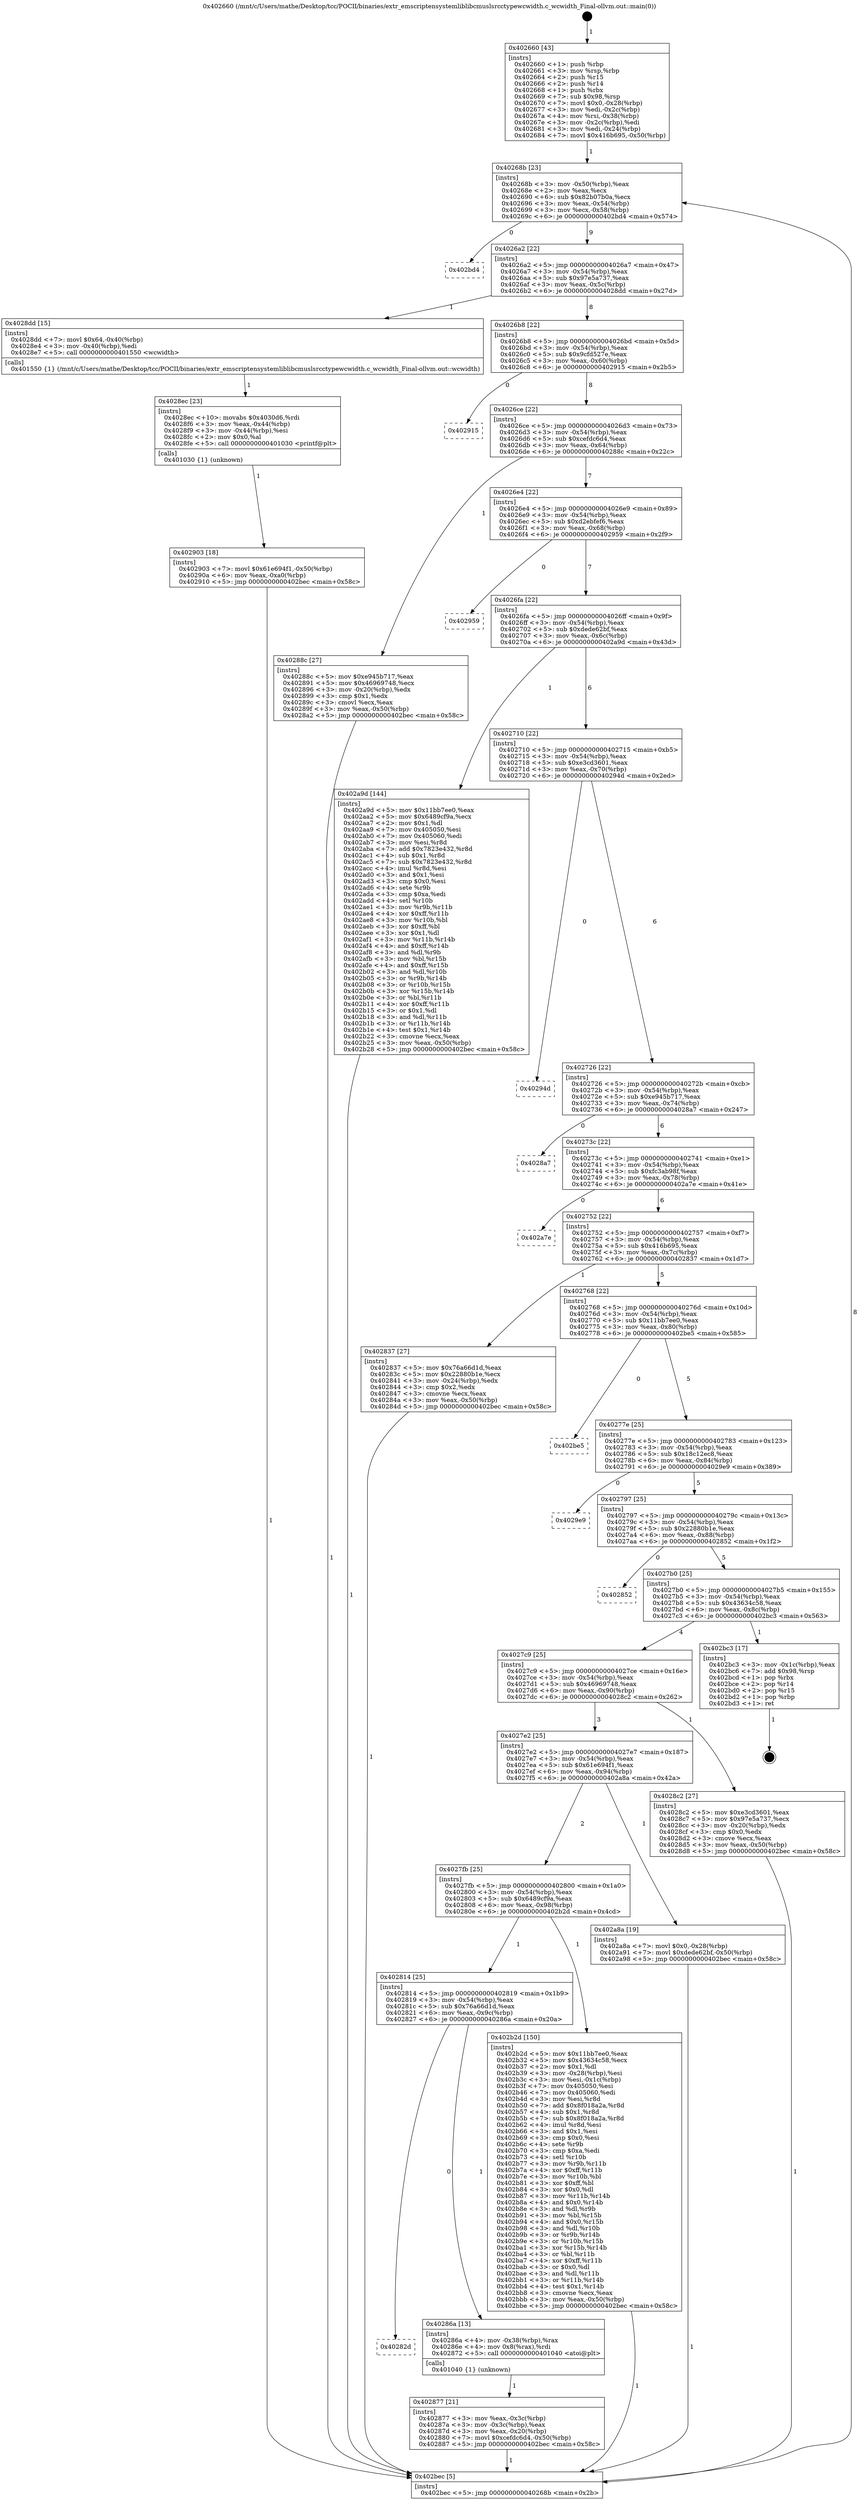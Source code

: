 digraph "0x402660" {
  label = "0x402660 (/mnt/c/Users/mathe/Desktop/tcc/POCII/binaries/extr_emscriptensystemliblibcmuslsrcctypewcwidth.c_wcwidth_Final-ollvm.out::main(0))"
  labelloc = "t"
  node[shape=record]

  Entry [label="",width=0.3,height=0.3,shape=circle,fillcolor=black,style=filled]
  "0x40268b" [label="{
     0x40268b [23]\l
     | [instrs]\l
     &nbsp;&nbsp;0x40268b \<+3\>: mov -0x50(%rbp),%eax\l
     &nbsp;&nbsp;0x40268e \<+2\>: mov %eax,%ecx\l
     &nbsp;&nbsp;0x402690 \<+6\>: sub $0x82b07b0a,%ecx\l
     &nbsp;&nbsp;0x402696 \<+3\>: mov %eax,-0x54(%rbp)\l
     &nbsp;&nbsp;0x402699 \<+3\>: mov %ecx,-0x58(%rbp)\l
     &nbsp;&nbsp;0x40269c \<+6\>: je 0000000000402bd4 \<main+0x574\>\l
  }"]
  "0x402bd4" [label="{
     0x402bd4\l
  }", style=dashed]
  "0x4026a2" [label="{
     0x4026a2 [22]\l
     | [instrs]\l
     &nbsp;&nbsp;0x4026a2 \<+5\>: jmp 00000000004026a7 \<main+0x47\>\l
     &nbsp;&nbsp;0x4026a7 \<+3\>: mov -0x54(%rbp),%eax\l
     &nbsp;&nbsp;0x4026aa \<+5\>: sub $0x97e5a737,%eax\l
     &nbsp;&nbsp;0x4026af \<+3\>: mov %eax,-0x5c(%rbp)\l
     &nbsp;&nbsp;0x4026b2 \<+6\>: je 00000000004028dd \<main+0x27d\>\l
  }"]
  Exit [label="",width=0.3,height=0.3,shape=circle,fillcolor=black,style=filled,peripheries=2]
  "0x4028dd" [label="{
     0x4028dd [15]\l
     | [instrs]\l
     &nbsp;&nbsp;0x4028dd \<+7\>: movl $0x64,-0x40(%rbp)\l
     &nbsp;&nbsp;0x4028e4 \<+3\>: mov -0x40(%rbp),%edi\l
     &nbsp;&nbsp;0x4028e7 \<+5\>: call 0000000000401550 \<wcwidth\>\l
     | [calls]\l
     &nbsp;&nbsp;0x401550 \{1\} (/mnt/c/Users/mathe/Desktop/tcc/POCII/binaries/extr_emscriptensystemliblibcmuslsrcctypewcwidth.c_wcwidth_Final-ollvm.out::wcwidth)\l
  }"]
  "0x4026b8" [label="{
     0x4026b8 [22]\l
     | [instrs]\l
     &nbsp;&nbsp;0x4026b8 \<+5\>: jmp 00000000004026bd \<main+0x5d\>\l
     &nbsp;&nbsp;0x4026bd \<+3\>: mov -0x54(%rbp),%eax\l
     &nbsp;&nbsp;0x4026c0 \<+5\>: sub $0x9cfd527e,%eax\l
     &nbsp;&nbsp;0x4026c5 \<+3\>: mov %eax,-0x60(%rbp)\l
     &nbsp;&nbsp;0x4026c8 \<+6\>: je 0000000000402915 \<main+0x2b5\>\l
  }"]
  "0x402903" [label="{
     0x402903 [18]\l
     | [instrs]\l
     &nbsp;&nbsp;0x402903 \<+7\>: movl $0x61e694f1,-0x50(%rbp)\l
     &nbsp;&nbsp;0x40290a \<+6\>: mov %eax,-0xa0(%rbp)\l
     &nbsp;&nbsp;0x402910 \<+5\>: jmp 0000000000402bec \<main+0x58c\>\l
  }"]
  "0x402915" [label="{
     0x402915\l
  }", style=dashed]
  "0x4026ce" [label="{
     0x4026ce [22]\l
     | [instrs]\l
     &nbsp;&nbsp;0x4026ce \<+5\>: jmp 00000000004026d3 \<main+0x73\>\l
     &nbsp;&nbsp;0x4026d3 \<+3\>: mov -0x54(%rbp),%eax\l
     &nbsp;&nbsp;0x4026d6 \<+5\>: sub $0xcefdc6d4,%eax\l
     &nbsp;&nbsp;0x4026db \<+3\>: mov %eax,-0x64(%rbp)\l
     &nbsp;&nbsp;0x4026de \<+6\>: je 000000000040288c \<main+0x22c\>\l
  }"]
  "0x4028ec" [label="{
     0x4028ec [23]\l
     | [instrs]\l
     &nbsp;&nbsp;0x4028ec \<+10\>: movabs $0x4030d6,%rdi\l
     &nbsp;&nbsp;0x4028f6 \<+3\>: mov %eax,-0x44(%rbp)\l
     &nbsp;&nbsp;0x4028f9 \<+3\>: mov -0x44(%rbp),%esi\l
     &nbsp;&nbsp;0x4028fc \<+2\>: mov $0x0,%al\l
     &nbsp;&nbsp;0x4028fe \<+5\>: call 0000000000401030 \<printf@plt\>\l
     | [calls]\l
     &nbsp;&nbsp;0x401030 \{1\} (unknown)\l
  }"]
  "0x40288c" [label="{
     0x40288c [27]\l
     | [instrs]\l
     &nbsp;&nbsp;0x40288c \<+5\>: mov $0xe945b717,%eax\l
     &nbsp;&nbsp;0x402891 \<+5\>: mov $0x46969748,%ecx\l
     &nbsp;&nbsp;0x402896 \<+3\>: mov -0x20(%rbp),%edx\l
     &nbsp;&nbsp;0x402899 \<+3\>: cmp $0x1,%edx\l
     &nbsp;&nbsp;0x40289c \<+3\>: cmovl %ecx,%eax\l
     &nbsp;&nbsp;0x40289f \<+3\>: mov %eax,-0x50(%rbp)\l
     &nbsp;&nbsp;0x4028a2 \<+5\>: jmp 0000000000402bec \<main+0x58c\>\l
  }"]
  "0x4026e4" [label="{
     0x4026e4 [22]\l
     | [instrs]\l
     &nbsp;&nbsp;0x4026e4 \<+5\>: jmp 00000000004026e9 \<main+0x89\>\l
     &nbsp;&nbsp;0x4026e9 \<+3\>: mov -0x54(%rbp),%eax\l
     &nbsp;&nbsp;0x4026ec \<+5\>: sub $0xd2ebfef6,%eax\l
     &nbsp;&nbsp;0x4026f1 \<+3\>: mov %eax,-0x68(%rbp)\l
     &nbsp;&nbsp;0x4026f4 \<+6\>: je 0000000000402959 \<main+0x2f9\>\l
  }"]
  "0x402877" [label="{
     0x402877 [21]\l
     | [instrs]\l
     &nbsp;&nbsp;0x402877 \<+3\>: mov %eax,-0x3c(%rbp)\l
     &nbsp;&nbsp;0x40287a \<+3\>: mov -0x3c(%rbp),%eax\l
     &nbsp;&nbsp;0x40287d \<+3\>: mov %eax,-0x20(%rbp)\l
     &nbsp;&nbsp;0x402880 \<+7\>: movl $0xcefdc6d4,-0x50(%rbp)\l
     &nbsp;&nbsp;0x402887 \<+5\>: jmp 0000000000402bec \<main+0x58c\>\l
  }"]
  "0x402959" [label="{
     0x402959\l
  }", style=dashed]
  "0x4026fa" [label="{
     0x4026fa [22]\l
     | [instrs]\l
     &nbsp;&nbsp;0x4026fa \<+5\>: jmp 00000000004026ff \<main+0x9f\>\l
     &nbsp;&nbsp;0x4026ff \<+3\>: mov -0x54(%rbp),%eax\l
     &nbsp;&nbsp;0x402702 \<+5\>: sub $0xdede62bf,%eax\l
     &nbsp;&nbsp;0x402707 \<+3\>: mov %eax,-0x6c(%rbp)\l
     &nbsp;&nbsp;0x40270a \<+6\>: je 0000000000402a9d \<main+0x43d\>\l
  }"]
  "0x40282d" [label="{
     0x40282d\l
  }", style=dashed]
  "0x402a9d" [label="{
     0x402a9d [144]\l
     | [instrs]\l
     &nbsp;&nbsp;0x402a9d \<+5\>: mov $0x11bb7ee0,%eax\l
     &nbsp;&nbsp;0x402aa2 \<+5\>: mov $0x6489cf9a,%ecx\l
     &nbsp;&nbsp;0x402aa7 \<+2\>: mov $0x1,%dl\l
     &nbsp;&nbsp;0x402aa9 \<+7\>: mov 0x405050,%esi\l
     &nbsp;&nbsp;0x402ab0 \<+7\>: mov 0x405060,%edi\l
     &nbsp;&nbsp;0x402ab7 \<+3\>: mov %esi,%r8d\l
     &nbsp;&nbsp;0x402aba \<+7\>: add $0x7823e432,%r8d\l
     &nbsp;&nbsp;0x402ac1 \<+4\>: sub $0x1,%r8d\l
     &nbsp;&nbsp;0x402ac5 \<+7\>: sub $0x7823e432,%r8d\l
     &nbsp;&nbsp;0x402acc \<+4\>: imul %r8d,%esi\l
     &nbsp;&nbsp;0x402ad0 \<+3\>: and $0x1,%esi\l
     &nbsp;&nbsp;0x402ad3 \<+3\>: cmp $0x0,%esi\l
     &nbsp;&nbsp;0x402ad6 \<+4\>: sete %r9b\l
     &nbsp;&nbsp;0x402ada \<+3\>: cmp $0xa,%edi\l
     &nbsp;&nbsp;0x402add \<+4\>: setl %r10b\l
     &nbsp;&nbsp;0x402ae1 \<+3\>: mov %r9b,%r11b\l
     &nbsp;&nbsp;0x402ae4 \<+4\>: xor $0xff,%r11b\l
     &nbsp;&nbsp;0x402ae8 \<+3\>: mov %r10b,%bl\l
     &nbsp;&nbsp;0x402aeb \<+3\>: xor $0xff,%bl\l
     &nbsp;&nbsp;0x402aee \<+3\>: xor $0x1,%dl\l
     &nbsp;&nbsp;0x402af1 \<+3\>: mov %r11b,%r14b\l
     &nbsp;&nbsp;0x402af4 \<+4\>: and $0xff,%r14b\l
     &nbsp;&nbsp;0x402af8 \<+3\>: and %dl,%r9b\l
     &nbsp;&nbsp;0x402afb \<+3\>: mov %bl,%r15b\l
     &nbsp;&nbsp;0x402afe \<+4\>: and $0xff,%r15b\l
     &nbsp;&nbsp;0x402b02 \<+3\>: and %dl,%r10b\l
     &nbsp;&nbsp;0x402b05 \<+3\>: or %r9b,%r14b\l
     &nbsp;&nbsp;0x402b08 \<+3\>: or %r10b,%r15b\l
     &nbsp;&nbsp;0x402b0b \<+3\>: xor %r15b,%r14b\l
     &nbsp;&nbsp;0x402b0e \<+3\>: or %bl,%r11b\l
     &nbsp;&nbsp;0x402b11 \<+4\>: xor $0xff,%r11b\l
     &nbsp;&nbsp;0x402b15 \<+3\>: or $0x1,%dl\l
     &nbsp;&nbsp;0x402b18 \<+3\>: and %dl,%r11b\l
     &nbsp;&nbsp;0x402b1b \<+3\>: or %r11b,%r14b\l
     &nbsp;&nbsp;0x402b1e \<+4\>: test $0x1,%r14b\l
     &nbsp;&nbsp;0x402b22 \<+3\>: cmovne %ecx,%eax\l
     &nbsp;&nbsp;0x402b25 \<+3\>: mov %eax,-0x50(%rbp)\l
     &nbsp;&nbsp;0x402b28 \<+5\>: jmp 0000000000402bec \<main+0x58c\>\l
  }"]
  "0x402710" [label="{
     0x402710 [22]\l
     | [instrs]\l
     &nbsp;&nbsp;0x402710 \<+5\>: jmp 0000000000402715 \<main+0xb5\>\l
     &nbsp;&nbsp;0x402715 \<+3\>: mov -0x54(%rbp),%eax\l
     &nbsp;&nbsp;0x402718 \<+5\>: sub $0xe3cd3601,%eax\l
     &nbsp;&nbsp;0x40271d \<+3\>: mov %eax,-0x70(%rbp)\l
     &nbsp;&nbsp;0x402720 \<+6\>: je 000000000040294d \<main+0x2ed\>\l
  }"]
  "0x40286a" [label="{
     0x40286a [13]\l
     | [instrs]\l
     &nbsp;&nbsp;0x40286a \<+4\>: mov -0x38(%rbp),%rax\l
     &nbsp;&nbsp;0x40286e \<+4\>: mov 0x8(%rax),%rdi\l
     &nbsp;&nbsp;0x402872 \<+5\>: call 0000000000401040 \<atoi@plt\>\l
     | [calls]\l
     &nbsp;&nbsp;0x401040 \{1\} (unknown)\l
  }"]
  "0x40294d" [label="{
     0x40294d\l
  }", style=dashed]
  "0x402726" [label="{
     0x402726 [22]\l
     | [instrs]\l
     &nbsp;&nbsp;0x402726 \<+5\>: jmp 000000000040272b \<main+0xcb\>\l
     &nbsp;&nbsp;0x40272b \<+3\>: mov -0x54(%rbp),%eax\l
     &nbsp;&nbsp;0x40272e \<+5\>: sub $0xe945b717,%eax\l
     &nbsp;&nbsp;0x402733 \<+3\>: mov %eax,-0x74(%rbp)\l
     &nbsp;&nbsp;0x402736 \<+6\>: je 00000000004028a7 \<main+0x247\>\l
  }"]
  "0x402814" [label="{
     0x402814 [25]\l
     | [instrs]\l
     &nbsp;&nbsp;0x402814 \<+5\>: jmp 0000000000402819 \<main+0x1b9\>\l
     &nbsp;&nbsp;0x402819 \<+3\>: mov -0x54(%rbp),%eax\l
     &nbsp;&nbsp;0x40281c \<+5\>: sub $0x76a66d1d,%eax\l
     &nbsp;&nbsp;0x402821 \<+6\>: mov %eax,-0x9c(%rbp)\l
     &nbsp;&nbsp;0x402827 \<+6\>: je 000000000040286a \<main+0x20a\>\l
  }"]
  "0x4028a7" [label="{
     0x4028a7\l
  }", style=dashed]
  "0x40273c" [label="{
     0x40273c [22]\l
     | [instrs]\l
     &nbsp;&nbsp;0x40273c \<+5\>: jmp 0000000000402741 \<main+0xe1\>\l
     &nbsp;&nbsp;0x402741 \<+3\>: mov -0x54(%rbp),%eax\l
     &nbsp;&nbsp;0x402744 \<+5\>: sub $0xfc3ab98f,%eax\l
     &nbsp;&nbsp;0x402749 \<+3\>: mov %eax,-0x78(%rbp)\l
     &nbsp;&nbsp;0x40274c \<+6\>: je 0000000000402a7e \<main+0x41e\>\l
  }"]
  "0x402b2d" [label="{
     0x402b2d [150]\l
     | [instrs]\l
     &nbsp;&nbsp;0x402b2d \<+5\>: mov $0x11bb7ee0,%eax\l
     &nbsp;&nbsp;0x402b32 \<+5\>: mov $0x43634c58,%ecx\l
     &nbsp;&nbsp;0x402b37 \<+2\>: mov $0x1,%dl\l
     &nbsp;&nbsp;0x402b39 \<+3\>: mov -0x28(%rbp),%esi\l
     &nbsp;&nbsp;0x402b3c \<+3\>: mov %esi,-0x1c(%rbp)\l
     &nbsp;&nbsp;0x402b3f \<+7\>: mov 0x405050,%esi\l
     &nbsp;&nbsp;0x402b46 \<+7\>: mov 0x405060,%edi\l
     &nbsp;&nbsp;0x402b4d \<+3\>: mov %esi,%r8d\l
     &nbsp;&nbsp;0x402b50 \<+7\>: add $0x8f018a2a,%r8d\l
     &nbsp;&nbsp;0x402b57 \<+4\>: sub $0x1,%r8d\l
     &nbsp;&nbsp;0x402b5b \<+7\>: sub $0x8f018a2a,%r8d\l
     &nbsp;&nbsp;0x402b62 \<+4\>: imul %r8d,%esi\l
     &nbsp;&nbsp;0x402b66 \<+3\>: and $0x1,%esi\l
     &nbsp;&nbsp;0x402b69 \<+3\>: cmp $0x0,%esi\l
     &nbsp;&nbsp;0x402b6c \<+4\>: sete %r9b\l
     &nbsp;&nbsp;0x402b70 \<+3\>: cmp $0xa,%edi\l
     &nbsp;&nbsp;0x402b73 \<+4\>: setl %r10b\l
     &nbsp;&nbsp;0x402b77 \<+3\>: mov %r9b,%r11b\l
     &nbsp;&nbsp;0x402b7a \<+4\>: xor $0xff,%r11b\l
     &nbsp;&nbsp;0x402b7e \<+3\>: mov %r10b,%bl\l
     &nbsp;&nbsp;0x402b81 \<+3\>: xor $0xff,%bl\l
     &nbsp;&nbsp;0x402b84 \<+3\>: xor $0x0,%dl\l
     &nbsp;&nbsp;0x402b87 \<+3\>: mov %r11b,%r14b\l
     &nbsp;&nbsp;0x402b8a \<+4\>: and $0x0,%r14b\l
     &nbsp;&nbsp;0x402b8e \<+3\>: and %dl,%r9b\l
     &nbsp;&nbsp;0x402b91 \<+3\>: mov %bl,%r15b\l
     &nbsp;&nbsp;0x402b94 \<+4\>: and $0x0,%r15b\l
     &nbsp;&nbsp;0x402b98 \<+3\>: and %dl,%r10b\l
     &nbsp;&nbsp;0x402b9b \<+3\>: or %r9b,%r14b\l
     &nbsp;&nbsp;0x402b9e \<+3\>: or %r10b,%r15b\l
     &nbsp;&nbsp;0x402ba1 \<+3\>: xor %r15b,%r14b\l
     &nbsp;&nbsp;0x402ba4 \<+3\>: or %bl,%r11b\l
     &nbsp;&nbsp;0x402ba7 \<+4\>: xor $0xff,%r11b\l
     &nbsp;&nbsp;0x402bab \<+3\>: or $0x0,%dl\l
     &nbsp;&nbsp;0x402bae \<+3\>: and %dl,%r11b\l
     &nbsp;&nbsp;0x402bb1 \<+3\>: or %r11b,%r14b\l
     &nbsp;&nbsp;0x402bb4 \<+4\>: test $0x1,%r14b\l
     &nbsp;&nbsp;0x402bb8 \<+3\>: cmovne %ecx,%eax\l
     &nbsp;&nbsp;0x402bbb \<+3\>: mov %eax,-0x50(%rbp)\l
     &nbsp;&nbsp;0x402bbe \<+5\>: jmp 0000000000402bec \<main+0x58c\>\l
  }"]
  "0x402a7e" [label="{
     0x402a7e\l
  }", style=dashed]
  "0x402752" [label="{
     0x402752 [22]\l
     | [instrs]\l
     &nbsp;&nbsp;0x402752 \<+5\>: jmp 0000000000402757 \<main+0xf7\>\l
     &nbsp;&nbsp;0x402757 \<+3\>: mov -0x54(%rbp),%eax\l
     &nbsp;&nbsp;0x40275a \<+5\>: sub $0x416b695,%eax\l
     &nbsp;&nbsp;0x40275f \<+3\>: mov %eax,-0x7c(%rbp)\l
     &nbsp;&nbsp;0x402762 \<+6\>: je 0000000000402837 \<main+0x1d7\>\l
  }"]
  "0x4027fb" [label="{
     0x4027fb [25]\l
     | [instrs]\l
     &nbsp;&nbsp;0x4027fb \<+5\>: jmp 0000000000402800 \<main+0x1a0\>\l
     &nbsp;&nbsp;0x402800 \<+3\>: mov -0x54(%rbp),%eax\l
     &nbsp;&nbsp;0x402803 \<+5\>: sub $0x6489cf9a,%eax\l
     &nbsp;&nbsp;0x402808 \<+6\>: mov %eax,-0x98(%rbp)\l
     &nbsp;&nbsp;0x40280e \<+6\>: je 0000000000402b2d \<main+0x4cd\>\l
  }"]
  "0x402837" [label="{
     0x402837 [27]\l
     | [instrs]\l
     &nbsp;&nbsp;0x402837 \<+5\>: mov $0x76a66d1d,%eax\l
     &nbsp;&nbsp;0x40283c \<+5\>: mov $0x22880b1e,%ecx\l
     &nbsp;&nbsp;0x402841 \<+3\>: mov -0x24(%rbp),%edx\l
     &nbsp;&nbsp;0x402844 \<+3\>: cmp $0x2,%edx\l
     &nbsp;&nbsp;0x402847 \<+3\>: cmovne %ecx,%eax\l
     &nbsp;&nbsp;0x40284a \<+3\>: mov %eax,-0x50(%rbp)\l
     &nbsp;&nbsp;0x40284d \<+5\>: jmp 0000000000402bec \<main+0x58c\>\l
  }"]
  "0x402768" [label="{
     0x402768 [22]\l
     | [instrs]\l
     &nbsp;&nbsp;0x402768 \<+5\>: jmp 000000000040276d \<main+0x10d\>\l
     &nbsp;&nbsp;0x40276d \<+3\>: mov -0x54(%rbp),%eax\l
     &nbsp;&nbsp;0x402770 \<+5\>: sub $0x11bb7ee0,%eax\l
     &nbsp;&nbsp;0x402775 \<+3\>: mov %eax,-0x80(%rbp)\l
     &nbsp;&nbsp;0x402778 \<+6\>: je 0000000000402be5 \<main+0x585\>\l
  }"]
  "0x402bec" [label="{
     0x402bec [5]\l
     | [instrs]\l
     &nbsp;&nbsp;0x402bec \<+5\>: jmp 000000000040268b \<main+0x2b\>\l
  }"]
  "0x402660" [label="{
     0x402660 [43]\l
     | [instrs]\l
     &nbsp;&nbsp;0x402660 \<+1\>: push %rbp\l
     &nbsp;&nbsp;0x402661 \<+3\>: mov %rsp,%rbp\l
     &nbsp;&nbsp;0x402664 \<+2\>: push %r15\l
     &nbsp;&nbsp;0x402666 \<+2\>: push %r14\l
     &nbsp;&nbsp;0x402668 \<+1\>: push %rbx\l
     &nbsp;&nbsp;0x402669 \<+7\>: sub $0x98,%rsp\l
     &nbsp;&nbsp;0x402670 \<+7\>: movl $0x0,-0x28(%rbp)\l
     &nbsp;&nbsp;0x402677 \<+3\>: mov %edi,-0x2c(%rbp)\l
     &nbsp;&nbsp;0x40267a \<+4\>: mov %rsi,-0x38(%rbp)\l
     &nbsp;&nbsp;0x40267e \<+3\>: mov -0x2c(%rbp),%edi\l
     &nbsp;&nbsp;0x402681 \<+3\>: mov %edi,-0x24(%rbp)\l
     &nbsp;&nbsp;0x402684 \<+7\>: movl $0x416b695,-0x50(%rbp)\l
  }"]
  "0x402a8a" [label="{
     0x402a8a [19]\l
     | [instrs]\l
     &nbsp;&nbsp;0x402a8a \<+7\>: movl $0x0,-0x28(%rbp)\l
     &nbsp;&nbsp;0x402a91 \<+7\>: movl $0xdede62bf,-0x50(%rbp)\l
     &nbsp;&nbsp;0x402a98 \<+5\>: jmp 0000000000402bec \<main+0x58c\>\l
  }"]
  "0x402be5" [label="{
     0x402be5\l
  }", style=dashed]
  "0x40277e" [label="{
     0x40277e [25]\l
     | [instrs]\l
     &nbsp;&nbsp;0x40277e \<+5\>: jmp 0000000000402783 \<main+0x123\>\l
     &nbsp;&nbsp;0x402783 \<+3\>: mov -0x54(%rbp),%eax\l
     &nbsp;&nbsp;0x402786 \<+5\>: sub $0x18c12ec8,%eax\l
     &nbsp;&nbsp;0x40278b \<+6\>: mov %eax,-0x84(%rbp)\l
     &nbsp;&nbsp;0x402791 \<+6\>: je 00000000004029e9 \<main+0x389\>\l
  }"]
  "0x4027e2" [label="{
     0x4027e2 [25]\l
     | [instrs]\l
     &nbsp;&nbsp;0x4027e2 \<+5\>: jmp 00000000004027e7 \<main+0x187\>\l
     &nbsp;&nbsp;0x4027e7 \<+3\>: mov -0x54(%rbp),%eax\l
     &nbsp;&nbsp;0x4027ea \<+5\>: sub $0x61e694f1,%eax\l
     &nbsp;&nbsp;0x4027ef \<+6\>: mov %eax,-0x94(%rbp)\l
     &nbsp;&nbsp;0x4027f5 \<+6\>: je 0000000000402a8a \<main+0x42a\>\l
  }"]
  "0x4029e9" [label="{
     0x4029e9\l
  }", style=dashed]
  "0x402797" [label="{
     0x402797 [25]\l
     | [instrs]\l
     &nbsp;&nbsp;0x402797 \<+5\>: jmp 000000000040279c \<main+0x13c\>\l
     &nbsp;&nbsp;0x40279c \<+3\>: mov -0x54(%rbp),%eax\l
     &nbsp;&nbsp;0x40279f \<+5\>: sub $0x22880b1e,%eax\l
     &nbsp;&nbsp;0x4027a4 \<+6\>: mov %eax,-0x88(%rbp)\l
     &nbsp;&nbsp;0x4027aa \<+6\>: je 0000000000402852 \<main+0x1f2\>\l
  }"]
  "0x4028c2" [label="{
     0x4028c2 [27]\l
     | [instrs]\l
     &nbsp;&nbsp;0x4028c2 \<+5\>: mov $0xe3cd3601,%eax\l
     &nbsp;&nbsp;0x4028c7 \<+5\>: mov $0x97e5a737,%ecx\l
     &nbsp;&nbsp;0x4028cc \<+3\>: mov -0x20(%rbp),%edx\l
     &nbsp;&nbsp;0x4028cf \<+3\>: cmp $0x0,%edx\l
     &nbsp;&nbsp;0x4028d2 \<+3\>: cmove %ecx,%eax\l
     &nbsp;&nbsp;0x4028d5 \<+3\>: mov %eax,-0x50(%rbp)\l
     &nbsp;&nbsp;0x4028d8 \<+5\>: jmp 0000000000402bec \<main+0x58c\>\l
  }"]
  "0x402852" [label="{
     0x402852\l
  }", style=dashed]
  "0x4027b0" [label="{
     0x4027b0 [25]\l
     | [instrs]\l
     &nbsp;&nbsp;0x4027b0 \<+5\>: jmp 00000000004027b5 \<main+0x155\>\l
     &nbsp;&nbsp;0x4027b5 \<+3\>: mov -0x54(%rbp),%eax\l
     &nbsp;&nbsp;0x4027b8 \<+5\>: sub $0x43634c58,%eax\l
     &nbsp;&nbsp;0x4027bd \<+6\>: mov %eax,-0x8c(%rbp)\l
     &nbsp;&nbsp;0x4027c3 \<+6\>: je 0000000000402bc3 \<main+0x563\>\l
  }"]
  "0x4027c9" [label="{
     0x4027c9 [25]\l
     | [instrs]\l
     &nbsp;&nbsp;0x4027c9 \<+5\>: jmp 00000000004027ce \<main+0x16e\>\l
     &nbsp;&nbsp;0x4027ce \<+3\>: mov -0x54(%rbp),%eax\l
     &nbsp;&nbsp;0x4027d1 \<+5\>: sub $0x46969748,%eax\l
     &nbsp;&nbsp;0x4027d6 \<+6\>: mov %eax,-0x90(%rbp)\l
     &nbsp;&nbsp;0x4027dc \<+6\>: je 00000000004028c2 \<main+0x262\>\l
  }"]
  "0x402bc3" [label="{
     0x402bc3 [17]\l
     | [instrs]\l
     &nbsp;&nbsp;0x402bc3 \<+3\>: mov -0x1c(%rbp),%eax\l
     &nbsp;&nbsp;0x402bc6 \<+7\>: add $0x98,%rsp\l
     &nbsp;&nbsp;0x402bcd \<+1\>: pop %rbx\l
     &nbsp;&nbsp;0x402bce \<+2\>: pop %r14\l
     &nbsp;&nbsp;0x402bd0 \<+2\>: pop %r15\l
     &nbsp;&nbsp;0x402bd2 \<+1\>: pop %rbp\l
     &nbsp;&nbsp;0x402bd3 \<+1\>: ret\l
  }"]
  Entry -> "0x402660" [label=" 1"]
  "0x40268b" -> "0x402bd4" [label=" 0"]
  "0x40268b" -> "0x4026a2" [label=" 9"]
  "0x402bc3" -> Exit [label=" 1"]
  "0x4026a2" -> "0x4028dd" [label=" 1"]
  "0x4026a2" -> "0x4026b8" [label=" 8"]
  "0x402b2d" -> "0x402bec" [label=" 1"]
  "0x4026b8" -> "0x402915" [label=" 0"]
  "0x4026b8" -> "0x4026ce" [label=" 8"]
  "0x402a9d" -> "0x402bec" [label=" 1"]
  "0x4026ce" -> "0x40288c" [label=" 1"]
  "0x4026ce" -> "0x4026e4" [label=" 7"]
  "0x402a8a" -> "0x402bec" [label=" 1"]
  "0x4026e4" -> "0x402959" [label=" 0"]
  "0x4026e4" -> "0x4026fa" [label=" 7"]
  "0x402903" -> "0x402bec" [label=" 1"]
  "0x4026fa" -> "0x402a9d" [label=" 1"]
  "0x4026fa" -> "0x402710" [label=" 6"]
  "0x4028ec" -> "0x402903" [label=" 1"]
  "0x402710" -> "0x40294d" [label=" 0"]
  "0x402710" -> "0x402726" [label=" 6"]
  "0x4028dd" -> "0x4028ec" [label=" 1"]
  "0x402726" -> "0x4028a7" [label=" 0"]
  "0x402726" -> "0x40273c" [label=" 6"]
  "0x40288c" -> "0x402bec" [label=" 1"]
  "0x40273c" -> "0x402a7e" [label=" 0"]
  "0x40273c" -> "0x402752" [label=" 6"]
  "0x402877" -> "0x402bec" [label=" 1"]
  "0x402752" -> "0x402837" [label=" 1"]
  "0x402752" -> "0x402768" [label=" 5"]
  "0x402837" -> "0x402bec" [label=" 1"]
  "0x402660" -> "0x40268b" [label=" 1"]
  "0x402bec" -> "0x40268b" [label=" 8"]
  "0x402814" -> "0x40282d" [label=" 0"]
  "0x402768" -> "0x402be5" [label=" 0"]
  "0x402768" -> "0x40277e" [label=" 5"]
  "0x402814" -> "0x40286a" [label=" 1"]
  "0x40277e" -> "0x4029e9" [label=" 0"]
  "0x40277e" -> "0x402797" [label=" 5"]
  "0x4027fb" -> "0x402814" [label=" 1"]
  "0x402797" -> "0x402852" [label=" 0"]
  "0x402797" -> "0x4027b0" [label=" 5"]
  "0x4027fb" -> "0x402b2d" [label=" 1"]
  "0x4027b0" -> "0x402bc3" [label=" 1"]
  "0x4027b0" -> "0x4027c9" [label=" 4"]
  "0x40286a" -> "0x402877" [label=" 1"]
  "0x4027c9" -> "0x4028c2" [label=" 1"]
  "0x4027c9" -> "0x4027e2" [label=" 3"]
  "0x4028c2" -> "0x402bec" [label=" 1"]
  "0x4027e2" -> "0x402a8a" [label=" 1"]
  "0x4027e2" -> "0x4027fb" [label=" 2"]
}
